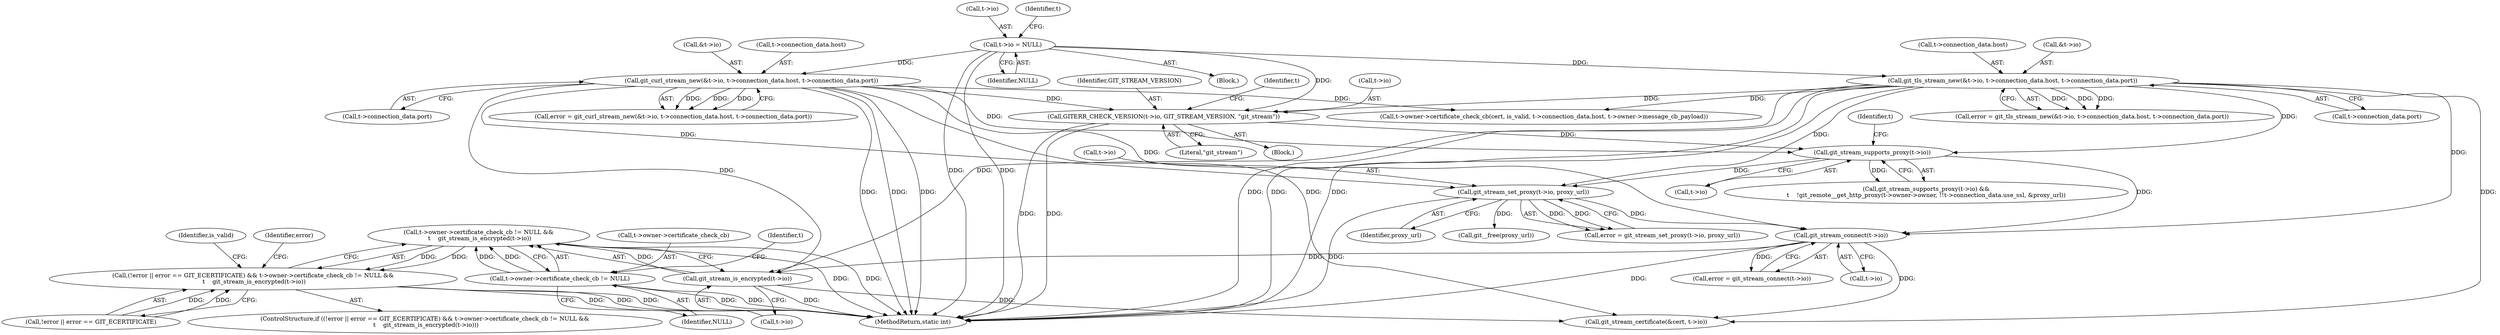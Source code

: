 digraph "0_libgit2_b5c6a1b407b7f8b952bded2789593b68b1876211@API" {
"1000251" [label="(Call,t->owner->certificate_check_cb != NULL &&\n \t    git_stream_is_encrypted(t->io))"];
"1000252" [label="(Call,t->owner->certificate_check_cb != NULL)"];
"1000259" [label="(Call,git_stream_is_encrypted(t->io))"];
"1000239" [label="(Call,git_stream_connect(t->io))"];
"1000224" [label="(Call,git_stream_set_proxy(t->io, proxy_url))"];
"1000153" [label="(Call,git_tls_stream_new(&t->io, t->connection_data.host, t->connection_data.port))"];
"1000134" [label="(Call,t->io = NULL)"];
"1000172" [label="(Call,git_curl_stream_new(&t->io, t->connection_data.host, t->connection_data.port))"];
"1000201" [label="(Call,git_stream_supports_proxy(t->io))"];
"1000193" [label="(Call,GITERR_CHECK_VERSION(t->io, GIT_STREAM_VERSION, \"git_stream\"))"];
"1000244" [label="(Call,(!error || error == GIT_ECERTIFICATE) && t->owner->certificate_check_cb != NULL &&\n \t    git_stream_is_encrypted(t->io))"];
"1000222" [label="(Call,error = git_stream_set_proxy(t->io, proxy_url))"];
"1000200" [label="(Call,git_stream_supports_proxy(t->io) &&\n\t    !git_remote__get_http_proxy(t->owner->owner, !!t->connection_data.use_ssl, &proxy_url))"];
"1000194" [label="(Call,t->io)"];
"1000259" [label="(Call,git_stream_is_encrypted(t->io))"];
"1000153" [label="(Call,git_tls_stream_new(&t->io, t->connection_data.host, t->connection_data.port))"];
"1000135" [label="(Call,t->io)"];
"1000245" [label="(Call,!error || error == GIT_ECERTIFICATE)"];
"1000177" [label="(Call,t->connection_data.host)"];
"1000229" [label="(Call,git__free(proxy_url))"];
"1000163" [label="(Call,t->connection_data.port)"];
"1000198" [label="(Literal,\"git_stream\")"];
"1000154" [label="(Call,&t->io)"];
"1000170" [label="(Call,error = git_curl_stream_new(&t->io, t->connection_data.host, t->connection_data.port))"];
"1000158" [label="(Call,t->connection_data.host)"];
"1000134" [label="(Call,t->io = NULL)"];
"1000138" [label="(Identifier,NULL)"];
"1000243" [label="(ControlStructure,if ((!error || error == GIT_ECERTIFICATE) && t->owner->certificate_check_cb != NULL &&\n \t    git_stream_is_encrypted(t->io)))"];
"1000201" [label="(Call,git_stream_supports_proxy(t->io))"];
"1000258" [label="(Identifier,NULL)"];
"1000240" [label="(Call,t->io)"];
"1000224" [label="(Call,git_stream_set_proxy(t->io, proxy_url))"];
"1000253" [label="(Call,t->owner->certificate_check_cb)"];
"1000239" [label="(Call,git_stream_connect(t->io))"];
"1000151" [label="(Call,error = git_tls_stream_new(&t->io, t->connection_data.host, t->connection_data.port))"];
"1000244" [label="(Call,(!error || error == GIT_ECERTIFICATE) && t->owner->certificate_check_cb != NULL &&\n \t    git_stream_is_encrypted(t->io))"];
"1000287" [label="(Call,t->owner->certificate_check_cb(cert, is_valid, t->connection_data.host, t->owner->message_cb_payload))"];
"1000326" [label="(MethodReturn,static int)"];
"1000237" [label="(Call,error = git_stream_connect(t->io))"];
"1000261" [label="(Identifier,t)"];
"1000202" [label="(Call,t->io)"];
"1000315" [label="(Identifier,error)"];
"1000209" [label="(Identifier,t)"];
"1000260" [label="(Call,t->io)"];
"1000197" [label="(Identifier,GIT_STREAM_VERSION)"];
"1000125" [label="(Block,)"];
"1000193" [label="(Call,GITERR_CHECK_VERSION(t->io, GIT_STREAM_VERSION, \"git_stream\"))"];
"1000173" [label="(Call,&t->io)"];
"1000102" [label="(Block,)"];
"1000182" [label="(Call,t->connection_data.port)"];
"1000172" [label="(Call,git_curl_stream_new(&t->io, t->connection_data.host, t->connection_data.port))"];
"1000275" [label="(Call,git_stream_certificate(&cert, t->io))"];
"1000267" [label="(Identifier,is_valid)"];
"1000203" [label="(Identifier,t)"];
"1000251" [label="(Call,t->owner->certificate_check_cb != NULL &&\n \t    git_stream_is_encrypted(t->io))"];
"1000252" [label="(Call,t->owner->certificate_check_cb != NULL)"];
"1000225" [label="(Call,t->io)"];
"1000141" [label="(Identifier,t)"];
"1000228" [label="(Identifier,proxy_url)"];
"1000251" -> "1000244"  [label="AST: "];
"1000251" -> "1000252"  [label="CFG: "];
"1000251" -> "1000259"  [label="CFG: "];
"1000252" -> "1000251"  [label="AST: "];
"1000259" -> "1000251"  [label="AST: "];
"1000244" -> "1000251"  [label="CFG: "];
"1000251" -> "1000326"  [label="DDG: "];
"1000251" -> "1000326"  [label="DDG: "];
"1000251" -> "1000244"  [label="DDG: "];
"1000251" -> "1000244"  [label="DDG: "];
"1000252" -> "1000251"  [label="DDG: "];
"1000252" -> "1000251"  [label="DDG: "];
"1000259" -> "1000251"  [label="DDG: "];
"1000252" -> "1000258"  [label="CFG: "];
"1000253" -> "1000252"  [label="AST: "];
"1000258" -> "1000252"  [label="AST: "];
"1000261" -> "1000252"  [label="CFG: "];
"1000252" -> "1000326"  [label="DDG: "];
"1000252" -> "1000326"  [label="DDG: "];
"1000259" -> "1000260"  [label="CFG: "];
"1000260" -> "1000259"  [label="AST: "];
"1000259" -> "1000326"  [label="DDG: "];
"1000239" -> "1000259"  [label="DDG: "];
"1000153" -> "1000259"  [label="DDG: "];
"1000172" -> "1000259"  [label="DDG: "];
"1000259" -> "1000275"  [label="DDG: "];
"1000239" -> "1000237"  [label="AST: "];
"1000239" -> "1000240"  [label="CFG: "];
"1000240" -> "1000239"  [label="AST: "];
"1000237" -> "1000239"  [label="CFG: "];
"1000239" -> "1000326"  [label="DDG: "];
"1000239" -> "1000237"  [label="DDG: "];
"1000224" -> "1000239"  [label="DDG: "];
"1000153" -> "1000239"  [label="DDG: "];
"1000172" -> "1000239"  [label="DDG: "];
"1000201" -> "1000239"  [label="DDG: "];
"1000239" -> "1000275"  [label="DDG: "];
"1000224" -> "1000222"  [label="AST: "];
"1000224" -> "1000228"  [label="CFG: "];
"1000225" -> "1000224"  [label="AST: "];
"1000228" -> "1000224"  [label="AST: "];
"1000222" -> "1000224"  [label="CFG: "];
"1000224" -> "1000326"  [label="DDG: "];
"1000224" -> "1000222"  [label="DDG: "];
"1000224" -> "1000222"  [label="DDG: "];
"1000153" -> "1000224"  [label="DDG: "];
"1000172" -> "1000224"  [label="DDG: "];
"1000201" -> "1000224"  [label="DDG: "];
"1000224" -> "1000229"  [label="DDG: "];
"1000153" -> "1000151"  [label="AST: "];
"1000153" -> "1000163"  [label="CFG: "];
"1000154" -> "1000153"  [label="AST: "];
"1000158" -> "1000153"  [label="AST: "];
"1000163" -> "1000153"  [label="AST: "];
"1000151" -> "1000153"  [label="CFG: "];
"1000153" -> "1000326"  [label="DDG: "];
"1000153" -> "1000326"  [label="DDG: "];
"1000153" -> "1000326"  [label="DDG: "];
"1000153" -> "1000151"  [label="DDG: "];
"1000153" -> "1000151"  [label="DDG: "];
"1000153" -> "1000151"  [label="DDG: "];
"1000134" -> "1000153"  [label="DDG: "];
"1000153" -> "1000193"  [label="DDG: "];
"1000153" -> "1000201"  [label="DDG: "];
"1000153" -> "1000275"  [label="DDG: "];
"1000153" -> "1000287"  [label="DDG: "];
"1000134" -> "1000125"  [label="AST: "];
"1000134" -> "1000138"  [label="CFG: "];
"1000135" -> "1000134"  [label="AST: "];
"1000138" -> "1000134"  [label="AST: "];
"1000141" -> "1000134"  [label="CFG: "];
"1000134" -> "1000326"  [label="DDG: "];
"1000134" -> "1000326"  [label="DDG: "];
"1000134" -> "1000172"  [label="DDG: "];
"1000134" -> "1000193"  [label="DDG: "];
"1000172" -> "1000170"  [label="AST: "];
"1000172" -> "1000182"  [label="CFG: "];
"1000173" -> "1000172"  [label="AST: "];
"1000177" -> "1000172"  [label="AST: "];
"1000182" -> "1000172"  [label="AST: "];
"1000170" -> "1000172"  [label="CFG: "];
"1000172" -> "1000326"  [label="DDG: "];
"1000172" -> "1000326"  [label="DDG: "];
"1000172" -> "1000326"  [label="DDG: "];
"1000172" -> "1000170"  [label="DDG: "];
"1000172" -> "1000170"  [label="DDG: "];
"1000172" -> "1000170"  [label="DDG: "];
"1000172" -> "1000193"  [label="DDG: "];
"1000172" -> "1000201"  [label="DDG: "];
"1000172" -> "1000275"  [label="DDG: "];
"1000172" -> "1000287"  [label="DDG: "];
"1000201" -> "1000200"  [label="AST: "];
"1000201" -> "1000202"  [label="CFG: "];
"1000202" -> "1000201"  [label="AST: "];
"1000209" -> "1000201"  [label="CFG: "];
"1000200" -> "1000201"  [label="CFG: "];
"1000201" -> "1000200"  [label="DDG: "];
"1000193" -> "1000201"  [label="DDG: "];
"1000193" -> "1000102"  [label="AST: "];
"1000193" -> "1000198"  [label="CFG: "];
"1000194" -> "1000193"  [label="AST: "];
"1000197" -> "1000193"  [label="AST: "];
"1000198" -> "1000193"  [label="AST: "];
"1000203" -> "1000193"  [label="CFG: "];
"1000193" -> "1000326"  [label="DDG: "];
"1000193" -> "1000326"  [label="DDG: "];
"1000244" -> "1000243"  [label="AST: "];
"1000244" -> "1000245"  [label="CFG: "];
"1000245" -> "1000244"  [label="AST: "];
"1000267" -> "1000244"  [label="CFG: "];
"1000315" -> "1000244"  [label="CFG: "];
"1000244" -> "1000326"  [label="DDG: "];
"1000244" -> "1000326"  [label="DDG: "];
"1000244" -> "1000326"  [label="DDG: "];
"1000245" -> "1000244"  [label="DDG: "];
"1000245" -> "1000244"  [label="DDG: "];
}
